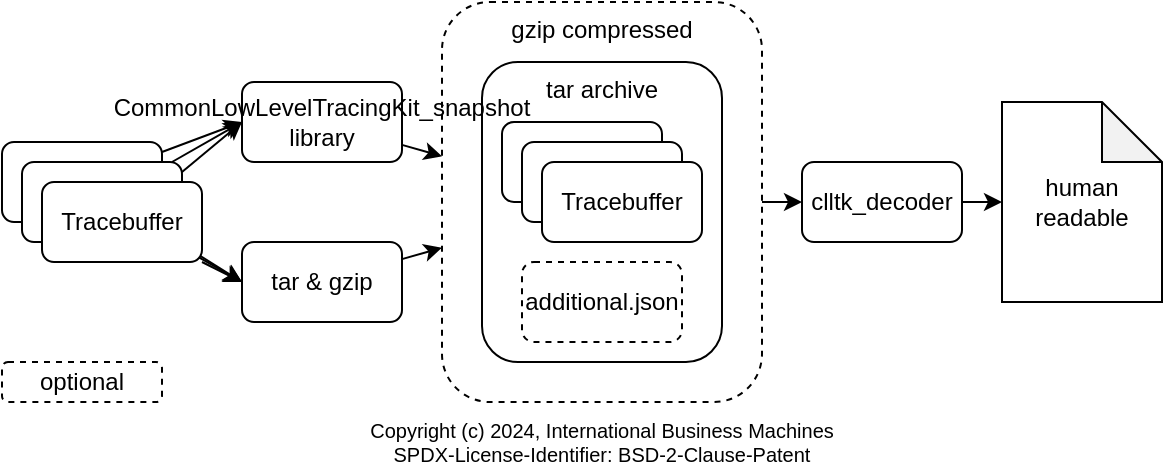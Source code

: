 <mxfile>
    <diagram id="j7huVOAFBWUfznfyKsph" name="Page-1">
        <mxGraphModel dx="832" dy="400" grid="1" gridSize="10" guides="1" tooltips="1" connect="1" arrows="1" fold="1" page="1" pageScale="1" pageWidth="827" pageHeight="1169" background="#ffffff" math="0" shadow="0">
            <root>
                <mxCell id="0"/>
                <mxCell id="1" parent="0"/>
                <mxCell id="26" style="edgeStyle=none;html=1;" parent="1" source="6" target="25" edge="1">
                    <mxGeometry relative="1" as="geometry"/>
                </mxCell>
                <mxCell id="6" value="gzip compressed" style="rounded=1;whiteSpace=wrap;html=1;align=center;verticalAlign=top;dashed=1;" parent="1" vertex="1">
                    <mxGeometry x="300" y="80" width="160" height="200" as="geometry"/>
                </mxCell>
                <mxCell id="5" value="tar archive" style="rounded=1;whiteSpace=wrap;html=1;align=center;verticalAlign=top;" parent="1" vertex="1">
                    <mxGeometry x="320" y="110" width="120" height="150" as="geometry"/>
                </mxCell>
                <mxCell id="7" value="additional.json" style="rounded=1;whiteSpace=wrap;html=1;dashed=1;" parent="1" vertex="1">
                    <mxGeometry x="340" y="210" width="80" height="40" as="geometry"/>
                </mxCell>
                <mxCell id="2" value="Tracebuffer" style="rounded=1;whiteSpace=wrap;html=1;" parent="1" vertex="1">
                    <mxGeometry x="330" y="140" width="80" height="40" as="geometry"/>
                </mxCell>
                <mxCell id="3" value="Tracebuffer" style="rounded=1;whiteSpace=wrap;html=1;" parent="1" vertex="1">
                    <mxGeometry x="340" y="150" width="80" height="40" as="geometry"/>
                </mxCell>
                <mxCell id="4" value="Tracebuffer" style="rounded=1;whiteSpace=wrap;html=1;" parent="1" vertex="1">
                    <mxGeometry x="350" y="160" width="80" height="40" as="geometry"/>
                </mxCell>
                <mxCell id="23" style="edgeStyle=none;html=1;" parent="1" source="11" target="6" edge="1">
                    <mxGeometry relative="1" as="geometry"/>
                </mxCell>
                <mxCell id="11" value="CommonLowLevelTracingKit_snapshot&lt;br&gt;library" style="rounded=1;whiteSpace=wrap;html=1;" parent="1" vertex="1">
                    <mxGeometry x="200" y="120" width="80" height="40" as="geometry"/>
                </mxCell>
                <mxCell id="24" style="edgeStyle=none;html=1;" parent="1" source="14" target="6" edge="1">
                    <mxGeometry relative="1" as="geometry"/>
                </mxCell>
                <mxCell id="14" value="tar &amp;amp; gzip" style="rounded=1;whiteSpace=wrap;html=1;" parent="1" vertex="1">
                    <mxGeometry x="200" y="200" width="80" height="40" as="geometry"/>
                </mxCell>
                <mxCell id="15" style="edgeStyle=none;html=1;entryX=0;entryY=0.5;entryDx=0;entryDy=0;" parent="1" source="10" target="14" edge="1">
                    <mxGeometry relative="1" as="geometry"/>
                </mxCell>
                <mxCell id="16" style="edgeStyle=none;html=1;entryX=0;entryY=0.5;entryDx=0;entryDy=0;" parent="1" source="10" target="11" edge="1">
                    <mxGeometry relative="1" as="geometry"/>
                </mxCell>
                <mxCell id="17" style="edgeStyle=none;html=1;entryX=0;entryY=0.5;entryDx=0;entryDy=0;" parent="1" source="9" target="11" edge="1">
                    <mxGeometry relative="1" as="geometry"/>
                </mxCell>
                <mxCell id="20" style="edgeStyle=none;html=1;entryX=0;entryY=0.5;entryDx=0;entryDy=0;" parent="1" source="9" target="14" edge="1">
                    <mxGeometry relative="1" as="geometry"/>
                </mxCell>
                <mxCell id="21" style="edgeStyle=none;html=1;entryX=0;entryY=0.5;entryDx=0;entryDy=0;" parent="1" source="8" target="14" edge="1">
                    <mxGeometry relative="1" as="geometry"/>
                </mxCell>
                <mxCell id="22" style="edgeStyle=none;html=1;" parent="1" source="8" edge="1">
                    <mxGeometry relative="1" as="geometry">
                        <mxPoint x="200" y="140" as="targetPoint"/>
                    </mxGeometry>
                </mxCell>
                <mxCell id="13" value="" style="group" parent="1" vertex="1" connectable="0">
                    <mxGeometry x="80" y="150" width="100" height="60" as="geometry"/>
                </mxCell>
                <mxCell id="8" value="Tracebuffer" style="rounded=1;whiteSpace=wrap;html=1;container=0;" parent="13" vertex="1">
                    <mxGeometry width="80" height="40" as="geometry"/>
                </mxCell>
                <mxCell id="9" value="Tracebuffer" style="rounded=1;whiteSpace=wrap;html=1;container=0;" parent="13" vertex="1">
                    <mxGeometry x="10" y="10" width="80" height="40" as="geometry"/>
                </mxCell>
                <mxCell id="10" value="Tracebuffer" style="rounded=1;whiteSpace=wrap;html=1;container=0;" parent="13" vertex="1">
                    <mxGeometry x="20" y="20" width="80" height="40" as="geometry"/>
                </mxCell>
                <mxCell id="28" style="edgeStyle=none;html=1;" parent="1" source="25" target="27" edge="1">
                    <mxGeometry relative="1" as="geometry"/>
                </mxCell>
                <mxCell id="25" value="clltk_decoder" style="rounded=1;whiteSpace=wrap;html=1;" parent="1" vertex="1">
                    <mxGeometry x="480" y="160" width="80" height="40" as="geometry"/>
                </mxCell>
                <mxCell id="27" value="human readable" style="shape=note;whiteSpace=wrap;html=1;backgroundOutline=1;darkOpacity=0.05;" parent="1" vertex="1">
                    <mxGeometry x="580" y="130" width="80" height="100" as="geometry"/>
                </mxCell>
                <mxCell id="29" value="optional" style="rounded=1;whiteSpace=wrap;html=1;dashed=1;" parent="1" vertex="1">
                    <mxGeometry x="80" y="260" width="80" height="20" as="geometry"/>
                </mxCell>
                <mxCell id="30" value="Copyright (c) 2024, International Business Machines&lt;br style=&quot;font-size: 10px;&quot;&gt;SPDX-License-Identifier: BSD-2-Clause-Patent" style="rounded=1;whiteSpace=wrap;html=1;fontSize=10;fontColor=default;fillColor=none;strokeColor=none;" vertex="1" parent="1">
                    <mxGeometry x="260" y="290" width="240" height="20" as="geometry"/>
                </mxCell>
            </root>
        </mxGraphModel>
    </diagram>
</mxfile>